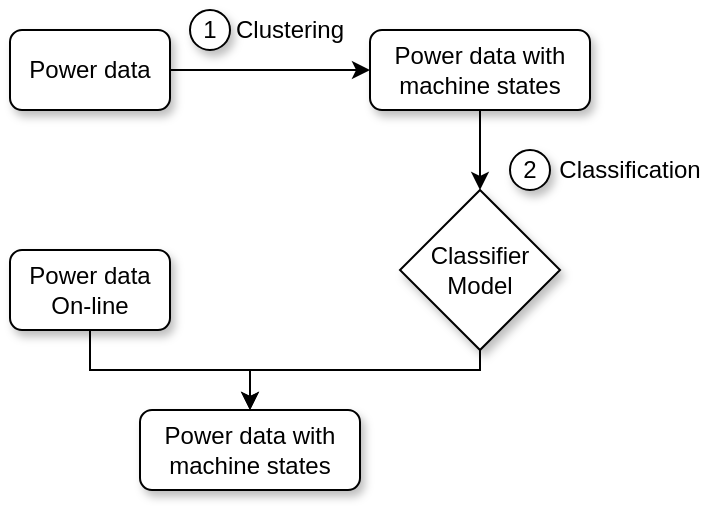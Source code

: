 <mxfile version="12.9.12" type="github">
  <diagram id="TiG-RyfLDoOO_gLj5VNG" name="Page-1">
    <mxGraphModel dx="724" dy="537" grid="1" gridSize="10" guides="1" tooltips="1" connect="1" arrows="1" fold="1" page="1" pageScale="1" pageWidth="827" pageHeight="1169" math="0" shadow="0">
      <root>
        <mxCell id="0" />
        <mxCell id="1" parent="0" />
        <mxCell id="wGxKlhJpGhgjQtdHp2QR-4" value="" style="edgeStyle=orthogonalEdgeStyle;rounded=0;orthogonalLoop=1;jettySize=auto;html=1;" edge="1" parent="1" source="wGxKlhJpGhgjQtdHp2QR-2" target="wGxKlhJpGhgjQtdHp2QR-3">
          <mxGeometry relative="1" as="geometry" />
        </mxCell>
        <mxCell id="wGxKlhJpGhgjQtdHp2QR-2" value="Power data" style="rounded=1;whiteSpace=wrap;html=1;shadow=1;" vertex="1" parent="1">
          <mxGeometry x="90" y="190" width="80" height="40" as="geometry" />
        </mxCell>
        <mxCell id="wGxKlhJpGhgjQtdHp2QR-6" value="" style="edgeStyle=orthogonalEdgeStyle;rounded=0;orthogonalLoop=1;jettySize=auto;html=1;entryX=0.5;entryY=0;entryDx=0;entryDy=0;" edge="1" parent="1" source="wGxKlhJpGhgjQtdHp2QR-3" target="wGxKlhJpGhgjQtdHp2QR-7">
          <mxGeometry relative="1" as="geometry">
            <mxPoint x="305" y="310" as="targetPoint" />
          </mxGeometry>
        </mxCell>
        <mxCell id="wGxKlhJpGhgjQtdHp2QR-3" value="Power data with machine states" style="rounded=1;whiteSpace=wrap;html=1;shadow=1;" vertex="1" parent="1">
          <mxGeometry x="270" y="190" width="110" height="40" as="geometry" />
        </mxCell>
        <mxCell id="wGxKlhJpGhgjQtdHp2QR-12" style="edgeStyle=orthogonalEdgeStyle;rounded=0;orthogonalLoop=1;jettySize=auto;html=1;exitX=0.5;exitY=1;exitDx=0;exitDy=0;entryX=0.5;entryY=0;entryDx=0;entryDy=0;" edge="1" parent="1" source="wGxKlhJpGhgjQtdHp2QR-7" target="wGxKlhJpGhgjQtdHp2QR-10">
          <mxGeometry relative="1" as="geometry">
            <Array as="points">
              <mxPoint x="325" y="360" />
              <mxPoint x="210" y="360" />
            </Array>
          </mxGeometry>
        </mxCell>
        <mxCell id="wGxKlhJpGhgjQtdHp2QR-7" value="Classifier Model" style="rhombus;whiteSpace=wrap;html=1;shadow=1;" vertex="1" parent="1">
          <mxGeometry x="285" y="270" width="80" height="80" as="geometry" />
        </mxCell>
        <mxCell id="wGxKlhJpGhgjQtdHp2QR-11" style="edgeStyle=orthogonalEdgeStyle;rounded=0;orthogonalLoop=1;jettySize=auto;html=1;exitX=0.5;exitY=1;exitDx=0;exitDy=0;entryX=0.5;entryY=0;entryDx=0;entryDy=0;" edge="1" parent="1" source="wGxKlhJpGhgjQtdHp2QR-8" target="wGxKlhJpGhgjQtdHp2QR-10">
          <mxGeometry relative="1" as="geometry" />
        </mxCell>
        <mxCell id="wGxKlhJpGhgjQtdHp2QR-8" value="Power data&lt;br&gt;On-line" style="rounded=1;whiteSpace=wrap;html=1;shadow=1;" vertex="1" parent="1">
          <mxGeometry x="90" y="300" width="80" height="40" as="geometry" />
        </mxCell>
        <mxCell id="wGxKlhJpGhgjQtdHp2QR-10" value="Power data with machine states" style="rounded=1;whiteSpace=wrap;html=1;shadow=1;" vertex="1" parent="1">
          <mxGeometry x="155" y="380" width="110" height="40" as="geometry" />
        </mxCell>
        <mxCell id="wGxKlhJpGhgjQtdHp2QR-13" value="Clustering" style="text;html=1;strokeColor=none;fillColor=none;align=center;verticalAlign=middle;whiteSpace=wrap;rounded=0;shadow=1;" vertex="1" parent="1">
          <mxGeometry x="200" y="180" width="60" height="20" as="geometry" />
        </mxCell>
        <mxCell id="wGxKlhJpGhgjQtdHp2QR-14" value="Classification" style="text;html=1;strokeColor=none;fillColor=none;align=center;verticalAlign=middle;whiteSpace=wrap;rounded=0;shadow=1;" vertex="1" parent="1">
          <mxGeometry x="365" y="250" width="70" height="20" as="geometry" />
        </mxCell>
        <mxCell id="wGxKlhJpGhgjQtdHp2QR-15" value="1" style="ellipse;whiteSpace=wrap;html=1;aspect=fixed;shadow=1;" vertex="1" parent="1">
          <mxGeometry x="180" y="180" width="20" height="20" as="geometry" />
        </mxCell>
        <mxCell id="wGxKlhJpGhgjQtdHp2QR-16" value="2" style="ellipse;whiteSpace=wrap;html=1;aspect=fixed;shadow=1;" vertex="1" parent="1">
          <mxGeometry x="340" y="250" width="20" height="20" as="geometry" />
        </mxCell>
      </root>
    </mxGraphModel>
  </diagram>
</mxfile>
